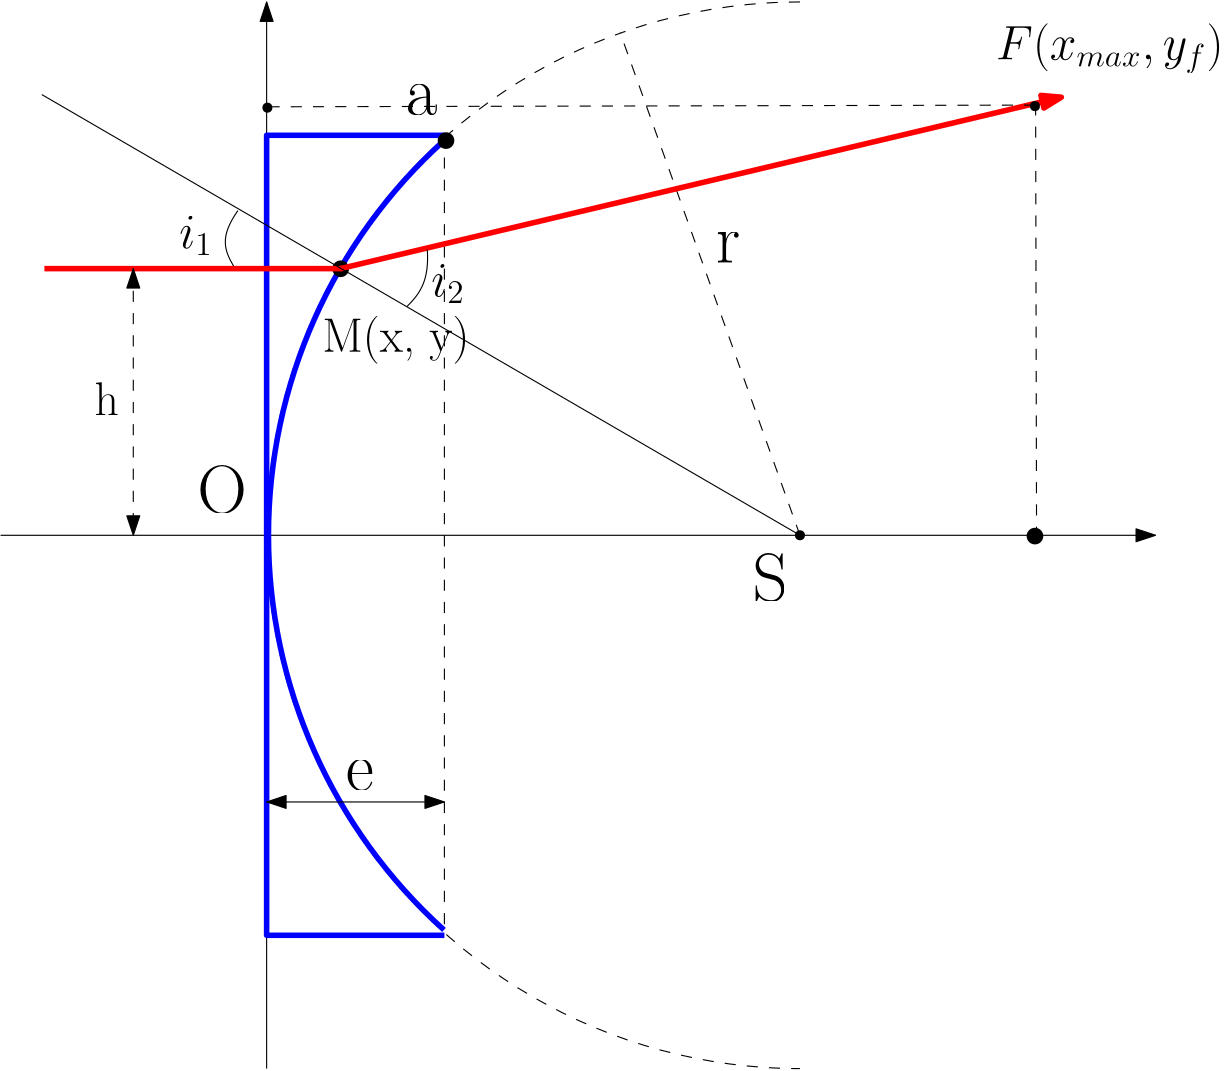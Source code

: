 <?xml version="1.0"?>
<!DOCTYPE ipe SYSTEM "ipe.dtd">
<ipe version="70206" creator="Ipe 7.2.7">
<info created="D:20190310140649" modified="D:20190310153701"/>
<ipestyle name="basic">
<symbol name="arrow/arc(spx)">
<path stroke="sym-stroke" fill="sym-stroke" pen="sym-pen">
0 0 m
-1 0.333 l
-1 -0.333 l
h
</path>
</symbol>
<symbol name="arrow/farc(spx)">
<path stroke="sym-stroke" fill="white" pen="sym-pen">
0 0 m
-1 0.333 l
-1 -0.333 l
h
</path>
</symbol>
<symbol name="arrow/ptarc(spx)">
<path stroke="sym-stroke" fill="sym-stroke" pen="sym-pen">
0 0 m
-1 0.333 l
-0.8 0 l
-1 -0.333 l
h
</path>
</symbol>
<symbol name="arrow/fptarc(spx)">
<path stroke="sym-stroke" fill="white" pen="sym-pen">
0 0 m
-1 0.333 l
-0.8 0 l
-1 -0.333 l
h
</path>
</symbol>
<symbol name="mark/circle(sx)" transformations="translations">
<path fill="sym-stroke">
0.6 0 0 0.6 0 0 e
0.4 0 0 0.4 0 0 e
</path>
</symbol>
<symbol name="mark/disk(sx)" transformations="translations">
<path fill="sym-stroke">
0.6 0 0 0.6 0 0 e
</path>
</symbol>
<symbol name="mark/fdisk(sfx)" transformations="translations">
<group>
<path fill="sym-fill">
0.5 0 0 0.5 0 0 e
</path>
<path fill="sym-stroke" fillrule="eofill">
0.6 0 0 0.6 0 0 e
0.4 0 0 0.4 0 0 e
</path>
</group>
</symbol>
<symbol name="mark/box(sx)" transformations="translations">
<path fill="sym-stroke" fillrule="eofill">
-0.6 -0.6 m
0.6 -0.6 l
0.6 0.6 l
-0.6 0.6 l
h
-0.4 -0.4 m
0.4 -0.4 l
0.4 0.4 l
-0.4 0.4 l
h
</path>
</symbol>
<symbol name="mark/square(sx)" transformations="translations">
<path fill="sym-stroke">
-0.6 -0.6 m
0.6 -0.6 l
0.6 0.6 l
-0.6 0.6 l
h
</path>
</symbol>
<symbol name="mark/fsquare(sfx)" transformations="translations">
<group>
<path fill="sym-fill">
-0.5 -0.5 m
0.5 -0.5 l
0.5 0.5 l
-0.5 0.5 l
h
</path>
<path fill="sym-stroke" fillrule="eofill">
-0.6 -0.6 m
0.6 -0.6 l
0.6 0.6 l
-0.6 0.6 l
h
-0.4 -0.4 m
0.4 -0.4 l
0.4 0.4 l
-0.4 0.4 l
h
</path>
</group>
</symbol>
<symbol name="mark/cross(sx)" transformations="translations">
<group>
<path fill="sym-stroke">
-0.43 -0.57 m
0.57 0.43 l
0.43 0.57 l
-0.57 -0.43 l
h
</path>
<path fill="sym-stroke">
-0.43 0.57 m
0.57 -0.43 l
0.43 -0.57 l
-0.57 0.43 l
h
</path>
</group>
</symbol>
<symbol name="arrow/fnormal(spx)">
<path stroke="sym-stroke" fill="white" pen="sym-pen">
0 0 m
-1 0.333 l
-1 -0.333 l
h
</path>
</symbol>
<symbol name="arrow/pointed(spx)">
<path stroke="sym-stroke" fill="sym-stroke" pen="sym-pen">
0 0 m
-1 0.333 l
-0.8 0 l
-1 -0.333 l
h
</path>
</symbol>
<symbol name="arrow/fpointed(spx)">
<path stroke="sym-stroke" fill="white" pen="sym-pen">
0 0 m
-1 0.333 l
-0.8 0 l
-1 -0.333 l
h
</path>
</symbol>
<symbol name="arrow/linear(spx)">
<path stroke="sym-stroke" pen="sym-pen">
-1 0.333 m
0 0 l
-1 -0.333 l
</path>
</symbol>
<symbol name="arrow/fdouble(spx)">
<path stroke="sym-stroke" fill="white" pen="sym-pen">
0 0 m
-1 0.333 l
-1 -0.333 l
h
-1 0 m
-2 0.333 l
-2 -0.333 l
h
</path>
</symbol>
<symbol name="arrow/double(spx)">
<path stroke="sym-stroke" fill="sym-stroke" pen="sym-pen">
0 0 m
-1 0.333 l
-1 -0.333 l
h
-1 0 m
-2 0.333 l
-2 -0.333 l
h
</path>
</symbol>
<pen name="heavier" value="0.8"/>
<pen name="fat" value="1.2"/>
<pen name="ultrafat" value="2"/>
<symbolsize name="large" value="5"/>
<symbolsize name="small" value="2"/>
<symbolsize name="tiny" value="1.1"/>
<arrowsize name="large" value="10"/>
<arrowsize name="small" value="5"/>
<arrowsize name="tiny" value="3"/>
<color name="red" value="1 0 0"/>
<color name="green" value="0 1 0"/>
<color name="blue" value="0 0 1"/>
<color name="yellow" value="1 1 0"/>
<color name="orange" value="1 0.647 0"/>
<color name="gold" value="1 0.843 0"/>
<color name="purple" value="0.627 0.125 0.941"/>
<color name="gray" value="0.745"/>
<color name="brown" value="0.647 0.165 0.165"/>
<color name="navy" value="0 0 0.502"/>
<color name="pink" value="1 0.753 0.796"/>
<color name="seagreen" value="0.18 0.545 0.341"/>
<color name="turquoise" value="0.251 0.878 0.816"/>
<color name="violet" value="0.933 0.51 0.933"/>
<color name="darkblue" value="0 0 0.545"/>
<color name="darkcyan" value="0 0.545 0.545"/>
<color name="darkgray" value="0.663"/>
<color name="darkgreen" value="0 0.392 0"/>
<color name="darkmagenta" value="0.545 0 0.545"/>
<color name="darkorange" value="1 0.549 0"/>
<color name="darkred" value="0.545 0 0"/>
<color name="lightblue" value="0.678 0.847 0.902"/>
<color name="lightcyan" value="0.878 1 1"/>
<color name="lightgray" value="0.827"/>
<color name="lightgreen" value="0.565 0.933 0.565"/>
<color name="lightyellow" value="1 1 0.878"/>
<dashstyle name="dashed" value="[4] 0"/>
<dashstyle name="dotted" value="[1 3] 0"/>
<dashstyle name="dash dotted" value="[4 2 1 2] 0"/>
<dashstyle name="dash dot dotted" value="[4 2 1 2 1 2] 0"/>
<textsize name="large" value="\large"/>
<textsize name="Large" value="\Large"/>
<textsize name="LARGE" value="\LARGE"/>
<textsize name="huge" value="\huge"/>
<textsize name="Huge" value="\Huge"/>
<textsize name="small" value="\small"/>
<textsize name="footnote" value="\footnotesize"/>
<textsize name="tiny" value="\tiny"/>
<textstyle name="center" begin="\begin{center}" end="\end{center}"/>
<textstyle name="itemize" begin="\begin{itemize}" end="\end{itemize}"/>
<textstyle name="item" begin="\begin{itemize}\item{}" end="\end{itemize}"/>
<gridsize name="4 pts" value="4"/>
<gridsize name="8 pts (~3 mm)" value="8"/>
<gridsize name="16 pts (~6 mm)" value="16"/>
<gridsize name="32 pts (~12 mm)" value="32"/>
<gridsize name="10 pts (~3.5 mm)" value="10"/>
<gridsize name="20 pts (~7 mm)" value="20"/>
<gridsize name="14 pts (~5 mm)" value="14"/>
<gridsize name="28 pts (~10 mm)" value="28"/>
<gridsize name="56 pts (~20 mm)" value="56"/>
<anglesize name="90 deg" value="90"/>
<anglesize name="60 deg" value="60"/>
<anglesize name="45 deg" value="45"/>
<anglesize name="30 deg" value="30"/>
<anglesize name="22.5 deg" value="22.5"/>
<opacity name="10%" value="0.1"/>
<opacity name="30%" value="0.3"/>
<opacity name="50%" value="0.5"/>
<opacity name="75%" value="0.75"/>
<tiling name="falling" angle="-60" step="4" width="1"/>
<tiling name="rising" angle="30" step="4" width="1"/>
</ipestyle>
<page>
<layer name="alpha"/>
<view layers="alpha" active="alpha"/>
<path layer="alpha" matrix="1 0 0 1.33333 -192 -192" stroke="black" arrow="normal/normal">
320 480 m
320 768 l
</path>
<path matrix="1.85618 0 0 -3.0398 -324.172 2585.47" stroke="black" arrow="normal/normal">
192 640 m
416 640 l
</path>
<path stroke="black" dash="dashed">
320 832 m
192 0 0 192 320 640 320 448 a
</path>
<path stroke="blue" pen="ultrafat">
191.948 782.179 m
191.343 0 0 191.343 320 640 191.845 497.914 a
</path>
<path stroke="blue" pen="ultrafat">
192 784 m
128 784 l
128 496 l
192 496 l
</path>
<text matrix="1 0 0 1 -17.108 -23.627" transformations="translations" pos="320 640" stroke="black" type="label" width="12.663" height="16.934" depth="0" valign="baseline" size="Huge">S</text>
<text matrix="1 0 0 1 49.4187 29.2852" transformations="translations" pos="240.306 708.91" stroke="black" type="label" width="8.778" height="10.671" depth="0" valign="baseline" size="Huge">r</text>
<use name="mark/disk(sx)" pos="320 640" size="normal" stroke="black"/>
<path matrix="0.999754 0 0 1.00229 0.0788444 -1.46737" stroke="black" dash="dashed">
320 640 m
255.243 820.543 l
</path>
<use name="mark/disk(sx)" pos="154.647 735.942" size="large" stroke="black"/>
<path stroke="black" dash="dashed">
192 784 m
192 496 l
</path>
<path stroke="black" arrow="normal/normal" rarrow="normal/normal">
128 544 m
192 544 l
</path>
<text matrix="1 0 0 1 -3.53976 36.3188" transformations="translations" pos="160 512" stroke="black" type="label" width="10.073" height="10.671" depth="0" valign="baseline" size="Huge">e</text>
<text matrix="1 0 0 1 -8.63104 -7.46393" transformations="translations" pos="111.675 655.509" stroke="black" type="label" width="17.843" height="16.934" depth="0" valign="baseline" size="Huge">O</text>
<use name="mark/disk(sx)" pos="192.574 782.084" size="large" stroke="black"/>
<text matrix="1 0 0 1 -4.52576 -5.28006" transformations="translations" pos="182.391 796.793" stroke="black" type="label" width="11.368" height="10.671" depth="0" valign="baseline" size="Huge">a</text>
<path matrix="0.960597 0 0 -2.98836 1.89135 2935.43" stroke="red" pen="ultrafat">
48 736 m
160 736 l
</path>
<path matrix="0.811098 0 0 -0.550936 24.767 1141.49" stroke="red" pen="ultrafat" arrow="normal/normal">
160 736 m
480 624 l
</path>
<path stroke="black">
320 640 m
47.0689 798.645 l
</path>
<text matrix="1 0 0 1 2.0258 -7.8047" transformations="translations" pos="94.5559 751.311" stroke="black" type="label" width="12.102" height="11.289" depth="2.58" valign="baseline" size="LARGE">$i_1$</text>
<text matrix="1 0 0 1 -23.1941 -2.02771" transformations="translations" pos="210.474 728.204" stroke="black" type="label" width="12.102" height="11.289" depth="2.58" valign="baseline" size="LARGE">$i_2$</text>
<path matrix="0.723282 0 0 0.981853 32.5547 13.7349" stroke="black">
117.646 756.869 m
108.298 747.087
111.057 742.206
115.526 736.518 c
</path>
<path matrix="0.968314 0 0 1.53897 -55.8854 -332.595" stroke="black">
249.635 698.824 m
250.373 691.813
247.263 688.704
242.097 685.497 c
</path>
<path stroke="black" dash="dashed" arrow="normal/normal" rarrow="normal/normal">
80 736 m
80 640 l
</path>
<text matrix="1 0 0 1 1.99604 -4.79049" transformations="translations" pos="64 688" stroke="black" type="label" width="8.795" height="11.955" depth="0" valign="baseline" size="LARGE">h</text>
<text matrix="1 0 0 1 -27.9885 -29.9552" transformations="translations" pos="176 736" stroke="black" type="label" width="53.012" height="12.896" depth="4.29" valign="baseline" size="LARGE">M(x, y)</text>
<use name="mark/disk(sx)" pos="404.598 639.707" size="large" stroke="black"/>
<text matrix="1 0 0 1 -12.5141 155.422" transformations="translations" pos="403.119 655.952" stroke="black" type="label" width="81.875" height="12.893" depth="4.91" valign="baseline" size="LARGE">$F(x_{max}, y_f)$</text>
<path matrix="1 0 0 0.939393 0 38.7358" stroke="black" dash="dashed">
405.178 639.132 m
404.838 805.071 l
</path>
<path stroke="black" dash="dashed">
404.691 794.87 m
127.655 794.249 l
127.655 794.249 l
</path>
<use name="mark/disk(sx)" pos="128.277 793.938" size="normal" stroke="black"/>
<use name="mark/disk(sx)" pos="404.589 794.492" size="normal" stroke="black"/>
</page>
</ipe>
